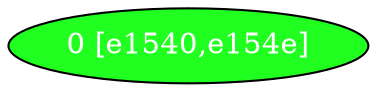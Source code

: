 diGraph libnss3{
	libnss3_0  [style=filled fillcolor="#20FF20" fontcolor="#ffffff" shape=oval label="0 [e1540,e154e]"]


}